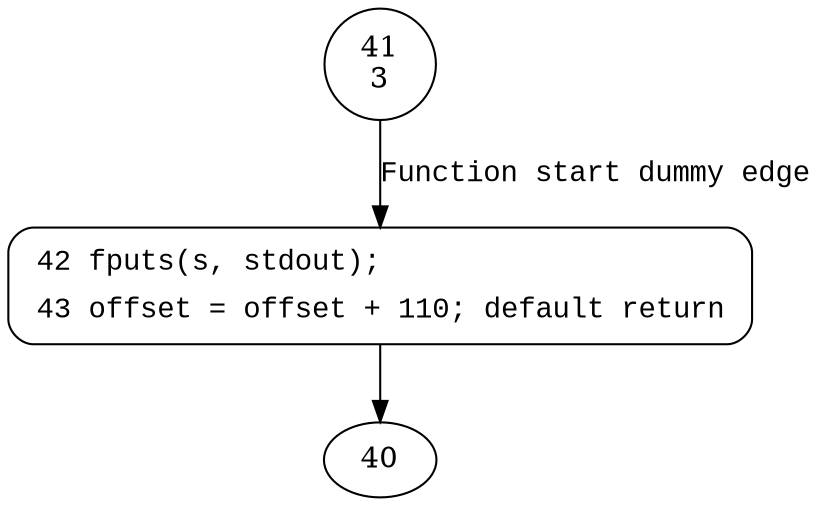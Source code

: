 digraph push_hdr {
41 [shape="circle" label="41\n3"]
42 [shape="circle" label="42\n2"]
42 [style="filled,bold" penwidth="1" fillcolor="white" fontname="Courier New" shape="Mrecord" label=<<table border="0" cellborder="0" cellpadding="3" bgcolor="white"><tr><td align="right">42</td><td align="left">fputs(s, stdout);</td></tr><tr><td align="right">43</td><td align="left">offset = offset + 110; default return</td></tr></table>>]
42 -> 40[label=""]
41 -> 42 [label="Function start dummy edge" fontname="Courier New"]
}